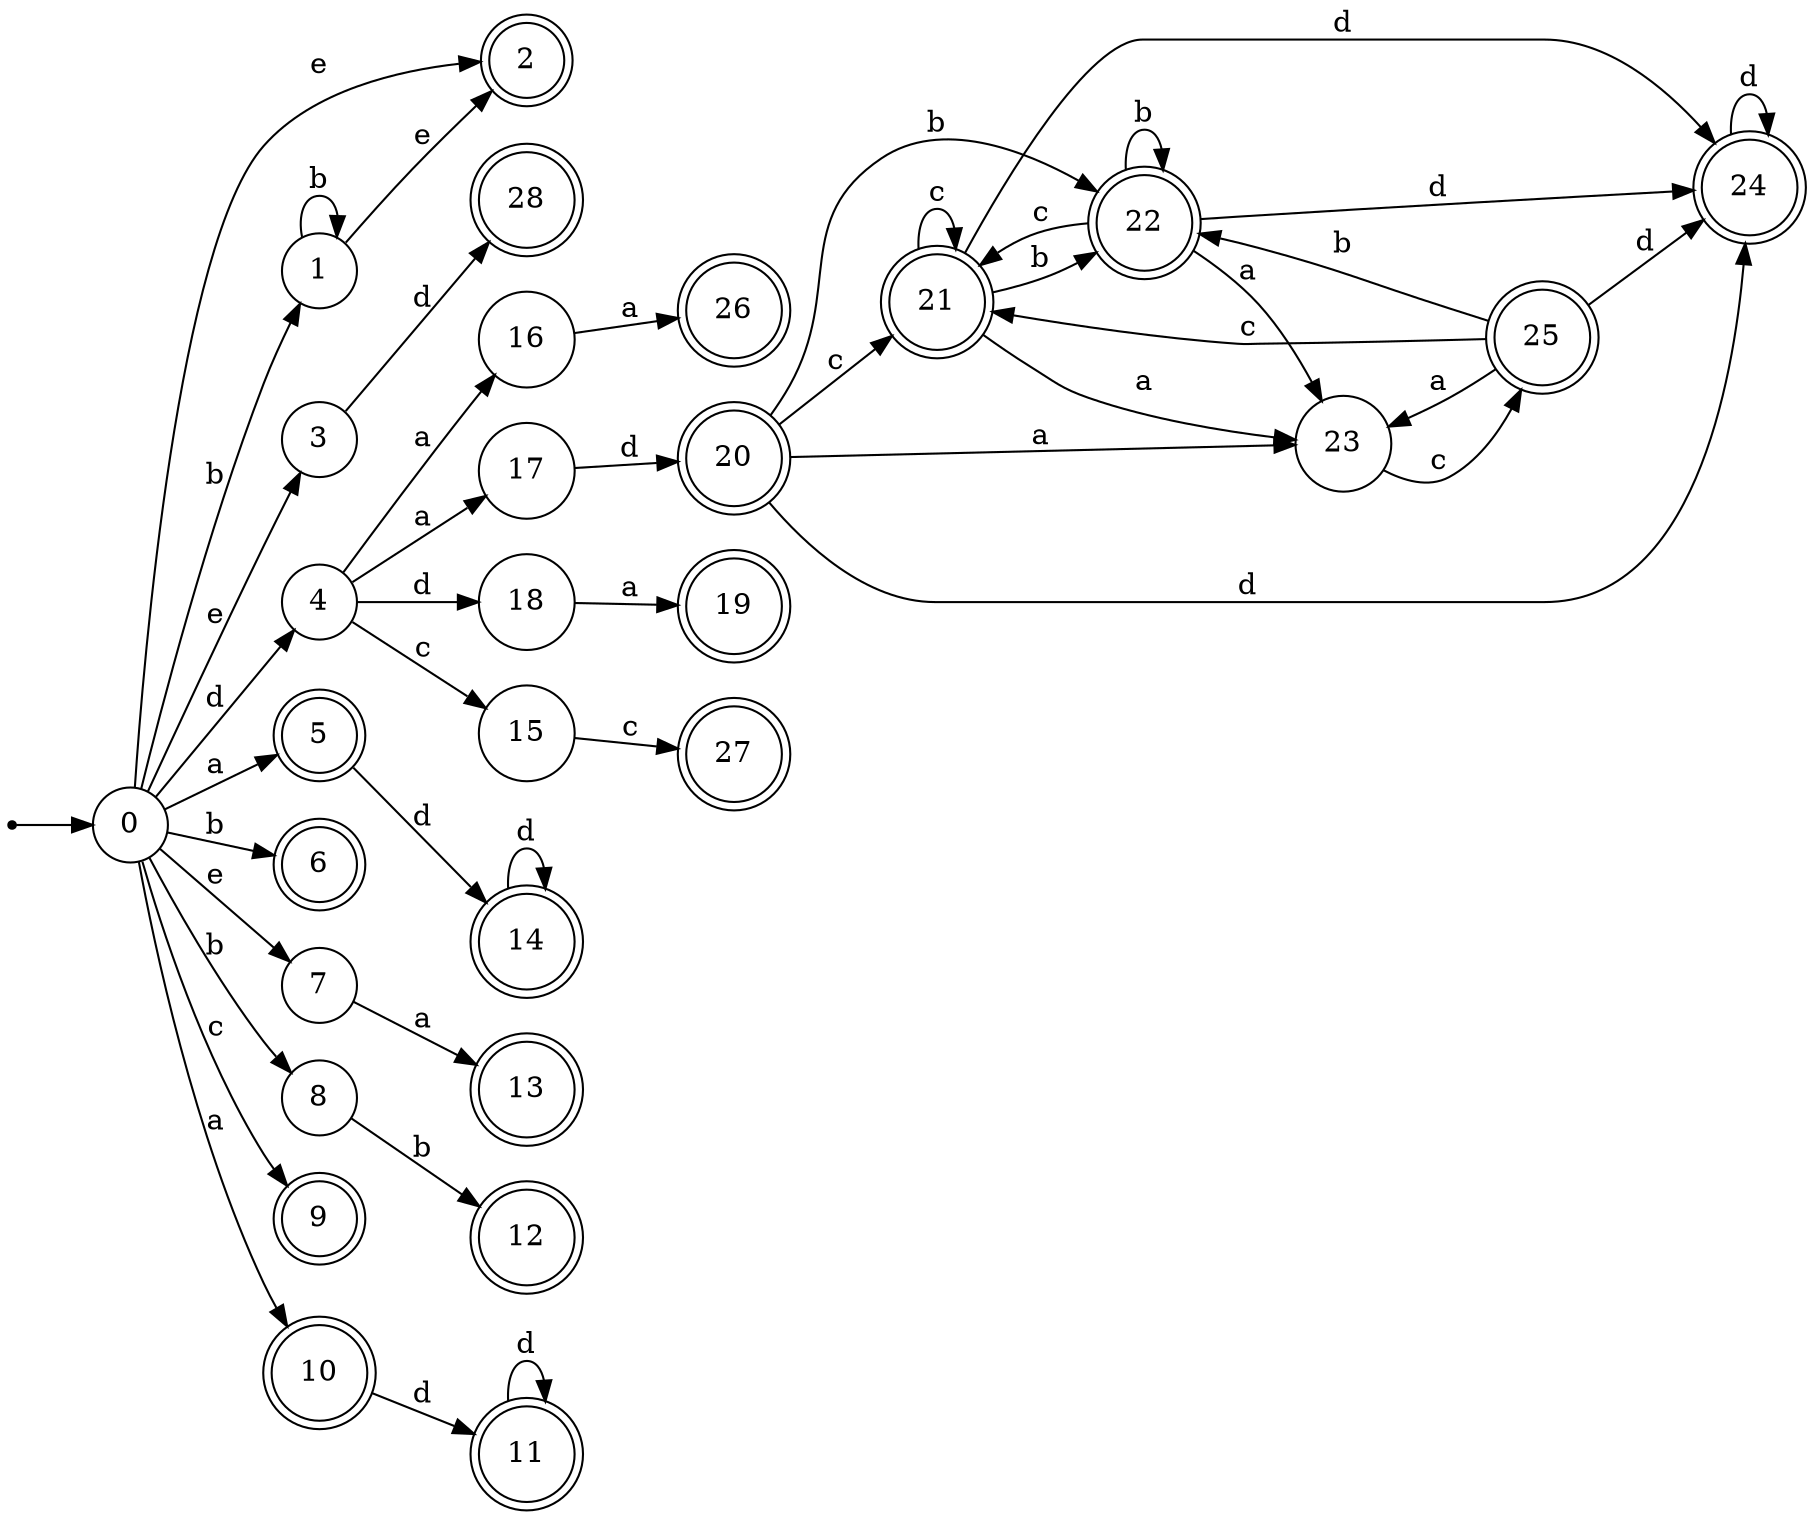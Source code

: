 digraph finite_state_machine {
rankdir=LR;
size="20,20";
node [shape = point]; "dummy0"
node [shape = circle]; "0";
"dummy0" -> "0";
node [shape = circle]; "1";
node [shape = doublecircle]; "2";node [shape = circle]; "3";
node [shape = circle]; "4";
node [shape = doublecircle]; "5";node [shape = doublecircle]; "6";node [shape = circle]; "7";
node [shape = circle]; "8";
node [shape = doublecircle]; "9";node [shape = doublecircle]; "10";node [shape = doublecircle]; "11";node [shape = doublecircle]; "12";node [shape = doublecircle]; "13";node [shape = doublecircle]; "14";node [shape = circle]; "15";
node [shape = circle]; "16";
node [shape = circle]; "17";
node [shape = circle]; "18";
node [shape = doublecircle]; "19";node [shape = doublecircle]; "20";node [shape = doublecircle]; "21";node [shape = doublecircle]; "22";node [shape = circle]; "23";
node [shape = doublecircle]; "24";node [shape = doublecircle]; "25";node [shape = doublecircle]; "26";node [shape = doublecircle]; "27";node [shape = doublecircle]; "28";"0" -> "8" [label = "b"];
 "0" -> "1" [label = "b"];
 "0" -> "6" [label = "b"];
 "0" -> "2" [label = "e"];
 "0" -> "3" [label = "e"];
 "0" -> "7" [label = "e"];
 "0" -> "4" [label = "d"];
 "0" -> "10" [label = "a"];
 "0" -> "5" [label = "a"];
 "0" -> "9" [label = "c"];
 "10" -> "11" [label = "d"];
 "11" -> "11" [label = "d"];
 "8" -> "12" [label = "b"];
 "7" -> "13" [label = "a"];
 "5" -> "14" [label = "d"];
 "14" -> "14" [label = "d"];
 "4" -> "15" [label = "c"];
 "4" -> "16" [label = "a"];
 "4" -> "17" [label = "a"];
 "4" -> "18" [label = "d"];
 "18" -> "19" [label = "a"];
 "17" -> "20" [label = "d"];
 "20" -> "21" [label = "c"];
 "20" -> "22" [label = "b"];
 "20" -> "23" [label = "a"];
 "20" -> "24" [label = "d"];
 "24" -> "24" [label = "d"];
 "23" -> "25" [label = "c"];
 "25" -> "23" [label = "a"];
 "25" -> "21" [label = "c"];
 "25" -> "22" [label = "b"];
 "25" -> "24" [label = "d"];
 "22" -> "22" [label = "b"];
 "22" -> "21" [label = "c"];
 "22" -> "23" [label = "a"];
 "22" -> "24" [label = "d"];
 "21" -> "21" [label = "c"];
 "21" -> "22" [label = "b"];
 "21" -> "23" [label = "a"];
 "21" -> "24" [label = "d"];
 "16" -> "26" [label = "a"];
 "15" -> "27" [label = "c"];
 "3" -> "28" [label = "d"];
 "1" -> "1" [label = "b"];
 "1" -> "2" [label = "e"];
 }

